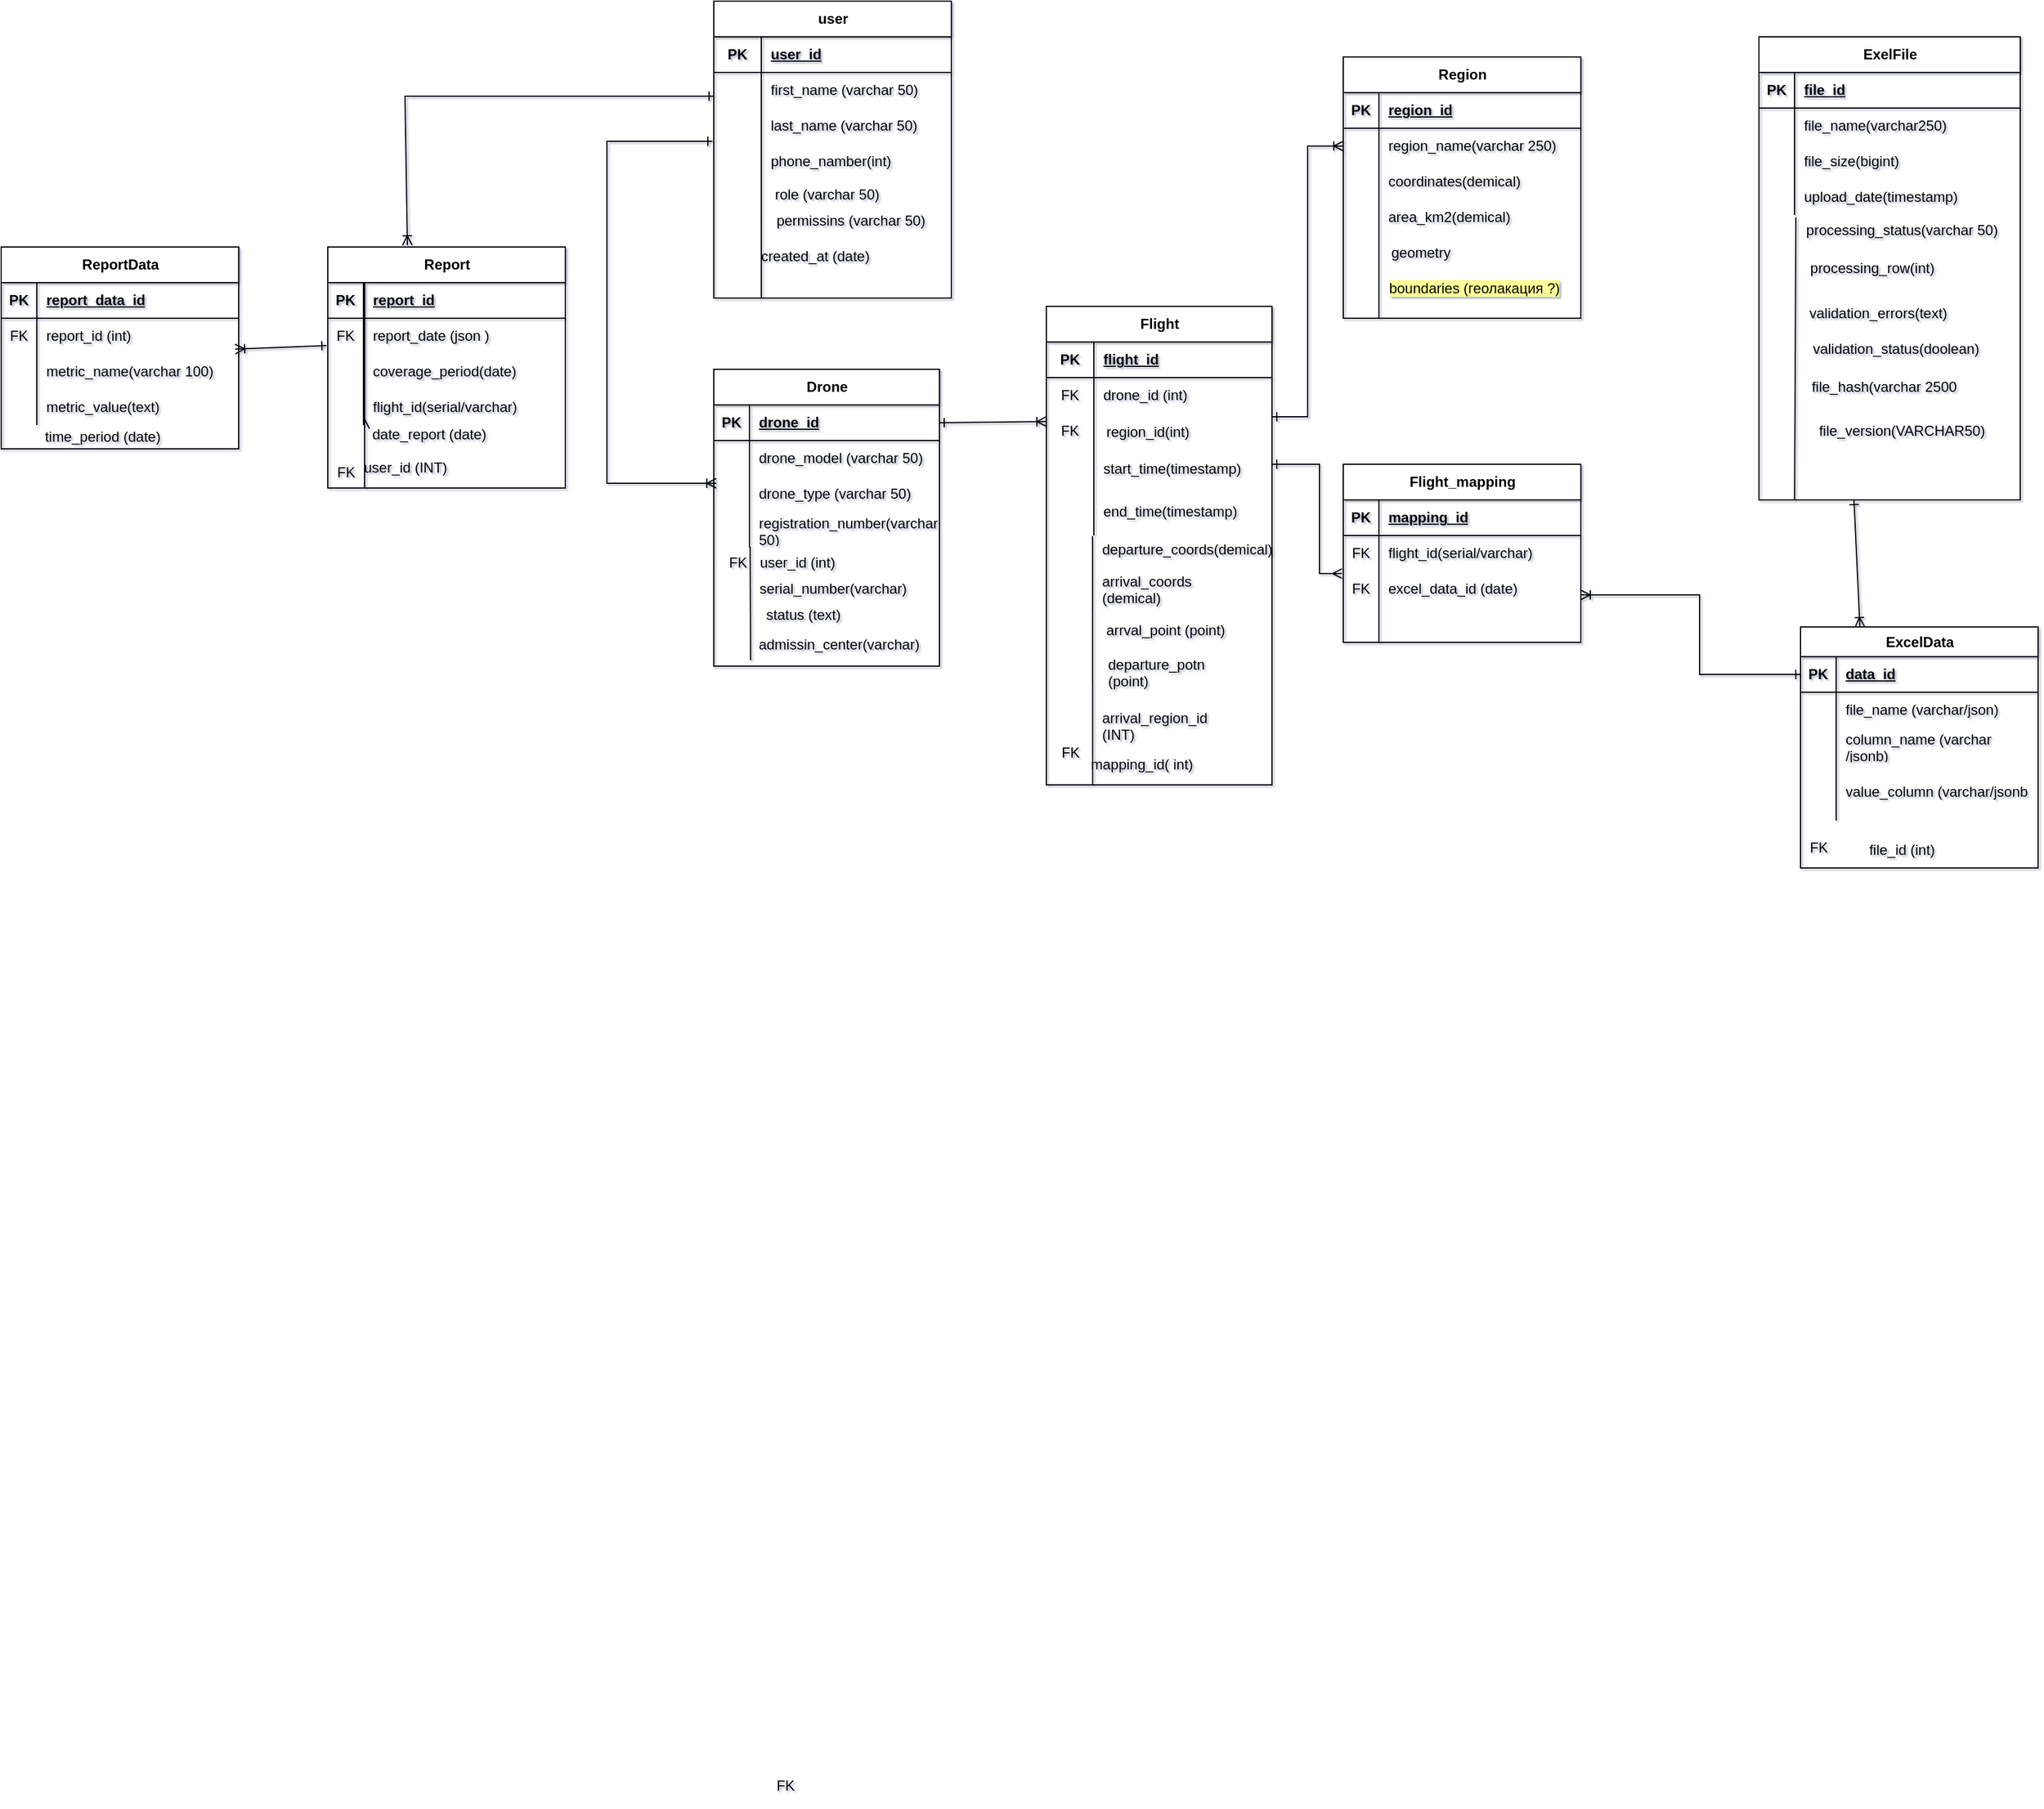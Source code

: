 <mxfile version="28.2.3">
  <diagram id="R2lEEEUBdFMjLlhIrx00" name="Page-1">
    <mxGraphModel dx="2079" dy="1784" grid="1" gridSize="10" guides="1" tooltips="1" connect="1" arrows="1" fold="1" page="1" pageScale="1" pageWidth="850" pageHeight="1100" math="0" shadow="1" extFonts="Permanent Marker^https://fonts.googleapis.com/css?family=Permanent+Marker">
      <root>
        <mxCell id="0" />
        <mxCell id="1" parent="0" />
        <mxCell id="IvLmCjMSNPzF_hTHH6rZ-9" value="user" style="shape=table;startSize=30;container=1;collapsible=1;childLayout=tableLayout;fixedRows=1;rowLines=0;fontStyle=1;align=center;resizeLast=1;html=1;" parent="1" vertex="1">
          <mxGeometry x="-100" y="-270" width="200" height="250" as="geometry" />
        </mxCell>
        <mxCell id="IvLmCjMSNPzF_hTHH6rZ-10" value="" style="shape=tableRow;horizontal=0;startSize=0;swimlaneHead=0;swimlaneBody=0;fillColor=none;collapsible=0;dropTarget=0;points=[[0,0.5],[1,0.5]];portConstraint=eastwest;top=0;left=0;right=0;bottom=1;" parent="IvLmCjMSNPzF_hTHH6rZ-9" vertex="1">
          <mxGeometry y="30" width="200" height="30" as="geometry" />
        </mxCell>
        <mxCell id="IvLmCjMSNPzF_hTHH6rZ-11" value="PK" style="shape=partialRectangle;connectable=0;fillColor=none;top=0;left=0;bottom=0;right=0;fontStyle=1;overflow=hidden;whiteSpace=wrap;html=1;" parent="IvLmCjMSNPzF_hTHH6rZ-10" vertex="1">
          <mxGeometry width="40" height="30" as="geometry">
            <mxRectangle width="40" height="30" as="alternateBounds" />
          </mxGeometry>
        </mxCell>
        <mxCell id="IvLmCjMSNPzF_hTHH6rZ-12" value="user_id" style="shape=partialRectangle;connectable=0;fillColor=none;top=0;left=0;bottom=0;right=0;align=left;spacingLeft=6;fontStyle=5;overflow=hidden;whiteSpace=wrap;html=1;" parent="IvLmCjMSNPzF_hTHH6rZ-10" vertex="1">
          <mxGeometry x="40" width="160" height="30" as="geometry">
            <mxRectangle width="160" height="30" as="alternateBounds" />
          </mxGeometry>
        </mxCell>
        <mxCell id="IvLmCjMSNPzF_hTHH6rZ-13" value="" style="shape=tableRow;horizontal=0;startSize=0;swimlaneHead=0;swimlaneBody=0;fillColor=none;collapsible=0;dropTarget=0;points=[[0,0.5],[1,0.5]];portConstraint=eastwest;top=0;left=0;right=0;bottom=0;" parent="IvLmCjMSNPzF_hTHH6rZ-9" vertex="1">
          <mxGeometry y="60" width="200" height="30" as="geometry" />
        </mxCell>
        <mxCell id="IvLmCjMSNPzF_hTHH6rZ-14" value="" style="shape=partialRectangle;connectable=0;fillColor=none;top=0;left=0;bottom=0;right=0;editable=1;overflow=hidden;whiteSpace=wrap;html=1;" parent="IvLmCjMSNPzF_hTHH6rZ-13" vertex="1">
          <mxGeometry width="40" height="30" as="geometry">
            <mxRectangle width="40" height="30" as="alternateBounds" />
          </mxGeometry>
        </mxCell>
        <mxCell id="IvLmCjMSNPzF_hTHH6rZ-15" value="first_name (varchar 50)" style="shape=partialRectangle;connectable=0;fillColor=none;top=0;left=0;bottom=0;right=0;align=left;spacingLeft=6;overflow=hidden;whiteSpace=wrap;html=1;" parent="IvLmCjMSNPzF_hTHH6rZ-13" vertex="1">
          <mxGeometry x="40" width="160" height="30" as="geometry">
            <mxRectangle width="160" height="30" as="alternateBounds" />
          </mxGeometry>
        </mxCell>
        <mxCell id="IvLmCjMSNPzF_hTHH6rZ-16" value="" style="shape=tableRow;horizontal=0;startSize=0;swimlaneHead=0;swimlaneBody=0;fillColor=none;collapsible=0;dropTarget=0;points=[[0,0.5],[1,0.5]];portConstraint=eastwest;top=0;left=0;right=0;bottom=0;" parent="IvLmCjMSNPzF_hTHH6rZ-9" vertex="1">
          <mxGeometry y="90" width="200" height="30" as="geometry" />
        </mxCell>
        <mxCell id="IvLmCjMSNPzF_hTHH6rZ-17" value="" style="shape=partialRectangle;connectable=0;fillColor=none;top=0;left=0;bottom=0;right=0;editable=1;overflow=hidden;whiteSpace=wrap;html=1;" parent="IvLmCjMSNPzF_hTHH6rZ-16" vertex="1">
          <mxGeometry width="40" height="30" as="geometry">
            <mxRectangle width="40" height="30" as="alternateBounds" />
          </mxGeometry>
        </mxCell>
        <mxCell id="IvLmCjMSNPzF_hTHH6rZ-18" value="last_name (varchar 50)" style="shape=partialRectangle;connectable=0;fillColor=none;top=0;left=0;bottom=0;right=0;align=left;spacingLeft=6;overflow=hidden;whiteSpace=wrap;html=1;" parent="IvLmCjMSNPzF_hTHH6rZ-16" vertex="1">
          <mxGeometry x="40" width="160" height="30" as="geometry">
            <mxRectangle width="160" height="30" as="alternateBounds" />
          </mxGeometry>
        </mxCell>
        <mxCell id="IvLmCjMSNPzF_hTHH6rZ-19" value="" style="shape=tableRow;horizontal=0;startSize=0;swimlaneHead=0;swimlaneBody=0;fillColor=none;collapsible=0;dropTarget=0;points=[[0,0.5],[1,0.5]];portConstraint=eastwest;top=0;left=0;right=0;bottom=0;" parent="IvLmCjMSNPzF_hTHH6rZ-9" vertex="1">
          <mxGeometry y="120" width="200" height="30" as="geometry" />
        </mxCell>
        <mxCell id="IvLmCjMSNPzF_hTHH6rZ-20" value="" style="shape=partialRectangle;connectable=0;fillColor=none;top=0;left=0;bottom=0;right=0;editable=1;overflow=hidden;whiteSpace=wrap;html=1;" parent="IvLmCjMSNPzF_hTHH6rZ-19" vertex="1">
          <mxGeometry width="40" height="30" as="geometry">
            <mxRectangle width="40" height="30" as="alternateBounds" />
          </mxGeometry>
        </mxCell>
        <mxCell id="IvLmCjMSNPzF_hTHH6rZ-21" value="phone_namber(int)" style="shape=partialRectangle;connectable=0;fillColor=none;top=0;left=0;bottom=0;right=0;align=left;spacingLeft=6;overflow=hidden;whiteSpace=wrap;html=1;" parent="IvLmCjMSNPzF_hTHH6rZ-19" vertex="1">
          <mxGeometry x="40" width="160" height="30" as="geometry">
            <mxRectangle width="160" height="30" as="alternateBounds" />
          </mxGeometry>
        </mxCell>
        <mxCell id="IvLmCjMSNPzF_hTHH6rZ-24" value="role (varchar 50)" style="text;html=1;align=center;verticalAlign=middle;resizable=0;points=[];autosize=1;strokeColor=none;fillColor=none;" parent="1" vertex="1">
          <mxGeometry x="-60" y="-122" width="110" height="30" as="geometry" />
        </mxCell>
        <mxCell id="IvLmCjMSNPzF_hTHH6rZ-32" value="permissins (varchar 50)" style="text;html=1;align=center;verticalAlign=middle;resizable=0;points=[];autosize=1;strokeColor=none;fillColor=none;" parent="1" vertex="1">
          <mxGeometry x="-60" y="-100" width="150" height="30" as="geometry" />
        </mxCell>
        <mxCell id="IvLmCjMSNPzF_hTHH6rZ-38" value="" style="endArrow=none;html=1;rounded=0;" parent="1" edge="1">
          <mxGeometry width="50" height="50" relative="1" as="geometry">
            <mxPoint x="-60" y="-122" as="sourcePoint" />
            <mxPoint x="-60" y="-122" as="targetPoint" />
            <Array as="points">
              <mxPoint x="-60" y="-20" />
            </Array>
          </mxGeometry>
        </mxCell>
        <mxCell id="IvLmCjMSNPzF_hTHH6rZ-40" value="created_at (date)" style="text;html=1;align=center;verticalAlign=middle;resizable=0;points=[];autosize=1;strokeColor=none;fillColor=none;" parent="1" vertex="1">
          <mxGeometry x="-70" y="-70" width="110" height="30" as="geometry" />
        </mxCell>
        <mxCell id="IvLmCjMSNPzF_hTHH6rZ-45" value="Drone" style="shape=table;startSize=30;container=1;collapsible=1;childLayout=tableLayout;fixedRows=1;rowLines=0;fontStyle=1;align=center;resizeLast=1;html=1;" parent="1" vertex="1">
          <mxGeometry x="-100" y="40" width="190" height="250" as="geometry" />
        </mxCell>
        <mxCell id="IvLmCjMSNPzF_hTHH6rZ-46" value="" style="shape=tableRow;horizontal=0;startSize=0;swimlaneHead=0;swimlaneBody=0;fillColor=none;collapsible=0;dropTarget=0;points=[[0,0.5],[1,0.5]];portConstraint=eastwest;top=0;left=0;right=0;bottom=1;" parent="IvLmCjMSNPzF_hTHH6rZ-45" vertex="1">
          <mxGeometry y="30" width="190" height="30" as="geometry" />
        </mxCell>
        <mxCell id="IvLmCjMSNPzF_hTHH6rZ-47" value="PK" style="shape=partialRectangle;connectable=0;fillColor=none;top=0;left=0;bottom=0;right=0;fontStyle=1;overflow=hidden;whiteSpace=wrap;html=1;" parent="IvLmCjMSNPzF_hTHH6rZ-46" vertex="1">
          <mxGeometry width="30.0" height="30" as="geometry">
            <mxRectangle width="30.0" height="30" as="alternateBounds" />
          </mxGeometry>
        </mxCell>
        <mxCell id="IvLmCjMSNPzF_hTHH6rZ-48" value="drone_id" style="shape=partialRectangle;connectable=0;fillColor=none;top=0;left=0;bottom=0;right=0;align=left;spacingLeft=6;fontStyle=5;overflow=hidden;whiteSpace=wrap;html=1;" parent="IvLmCjMSNPzF_hTHH6rZ-46" vertex="1">
          <mxGeometry x="30.0" width="160.0" height="30" as="geometry">
            <mxRectangle width="160.0" height="30" as="alternateBounds" />
          </mxGeometry>
        </mxCell>
        <mxCell id="IvLmCjMSNPzF_hTHH6rZ-49" value="" style="shape=tableRow;horizontal=0;startSize=0;swimlaneHead=0;swimlaneBody=0;fillColor=none;collapsible=0;dropTarget=0;points=[[0,0.5],[1,0.5]];portConstraint=eastwest;top=0;left=0;right=0;bottom=0;" parent="IvLmCjMSNPzF_hTHH6rZ-45" vertex="1">
          <mxGeometry y="60" width="190" height="30" as="geometry" />
        </mxCell>
        <mxCell id="IvLmCjMSNPzF_hTHH6rZ-50" value="" style="shape=partialRectangle;connectable=0;fillColor=none;top=0;left=0;bottom=0;right=0;editable=1;overflow=hidden;whiteSpace=wrap;html=1;" parent="IvLmCjMSNPzF_hTHH6rZ-49" vertex="1">
          <mxGeometry width="30.0" height="30" as="geometry">
            <mxRectangle width="30.0" height="30" as="alternateBounds" />
          </mxGeometry>
        </mxCell>
        <mxCell id="IvLmCjMSNPzF_hTHH6rZ-51" value="drone_model (varchar 50)" style="shape=partialRectangle;connectable=0;fillColor=none;top=0;left=0;bottom=0;right=0;align=left;spacingLeft=6;overflow=hidden;whiteSpace=wrap;html=1;" parent="IvLmCjMSNPzF_hTHH6rZ-49" vertex="1">
          <mxGeometry x="30.0" width="160.0" height="30" as="geometry">
            <mxRectangle width="160.0" height="30" as="alternateBounds" />
          </mxGeometry>
        </mxCell>
        <mxCell id="IvLmCjMSNPzF_hTHH6rZ-52" value="" style="shape=tableRow;horizontal=0;startSize=0;swimlaneHead=0;swimlaneBody=0;fillColor=none;collapsible=0;dropTarget=0;points=[[0,0.5],[1,0.5]];portConstraint=eastwest;top=0;left=0;right=0;bottom=0;" parent="IvLmCjMSNPzF_hTHH6rZ-45" vertex="1">
          <mxGeometry y="90" width="190" height="30" as="geometry" />
        </mxCell>
        <mxCell id="IvLmCjMSNPzF_hTHH6rZ-53" value="" style="shape=partialRectangle;connectable=0;fillColor=none;top=0;left=0;bottom=0;right=0;editable=1;overflow=hidden;whiteSpace=wrap;html=1;" parent="IvLmCjMSNPzF_hTHH6rZ-52" vertex="1">
          <mxGeometry width="30.0" height="30" as="geometry">
            <mxRectangle width="30.0" height="30" as="alternateBounds" />
          </mxGeometry>
        </mxCell>
        <mxCell id="IvLmCjMSNPzF_hTHH6rZ-54" value="drone_type (varchar 50)" style="shape=partialRectangle;connectable=0;fillColor=none;top=0;left=0;bottom=0;right=0;align=left;spacingLeft=6;overflow=hidden;whiteSpace=wrap;html=1;" parent="IvLmCjMSNPzF_hTHH6rZ-52" vertex="1">
          <mxGeometry x="30.0" width="160.0" height="30" as="geometry">
            <mxRectangle width="160.0" height="30" as="alternateBounds" />
          </mxGeometry>
        </mxCell>
        <mxCell id="IvLmCjMSNPzF_hTHH6rZ-55" value="" style="shape=tableRow;horizontal=0;startSize=0;swimlaneHead=0;swimlaneBody=0;fillColor=none;collapsible=0;dropTarget=0;points=[[0,0.5],[1,0.5]];portConstraint=eastwest;top=0;left=0;right=0;bottom=0;" parent="IvLmCjMSNPzF_hTHH6rZ-45" vertex="1">
          <mxGeometry y="120" width="190" height="30" as="geometry" />
        </mxCell>
        <mxCell id="IvLmCjMSNPzF_hTHH6rZ-56" value="" style="shape=partialRectangle;connectable=0;fillColor=none;top=0;left=0;bottom=0;right=0;editable=1;overflow=hidden;whiteSpace=wrap;html=1;" parent="IvLmCjMSNPzF_hTHH6rZ-55" vertex="1">
          <mxGeometry width="30.0" height="30" as="geometry">
            <mxRectangle width="30.0" height="30" as="alternateBounds" />
          </mxGeometry>
        </mxCell>
        <mxCell id="IvLmCjMSNPzF_hTHH6rZ-57" value="registration_number(varchar 50)" style="shape=partialRectangle;connectable=0;fillColor=none;top=0;left=0;bottom=0;right=0;align=left;spacingLeft=6;overflow=hidden;whiteSpace=wrap;html=1;" parent="IvLmCjMSNPzF_hTHH6rZ-55" vertex="1">
          <mxGeometry x="30.0" width="160.0" height="30" as="geometry">
            <mxRectangle width="160.0" height="30" as="alternateBounds" />
          </mxGeometry>
        </mxCell>
        <mxCell id="IvLmCjMSNPzF_hTHH6rZ-60" value="user_id (int)" style="text;html=1;align=center;verticalAlign=middle;resizable=0;points=[];autosize=1;strokeColor=none;fillColor=none;" parent="1" vertex="1">
          <mxGeometry x="-75" y="188" width="90" height="30" as="geometry" />
        </mxCell>
        <mxCell id="IvLmCjMSNPzF_hTHH6rZ-62" value="" style="endArrow=none;html=1;rounded=0;entryX=0.161;entryY=0.983;entryDx=0;entryDy=0;entryPerimeter=0;" parent="1" target="IvLmCjMSNPzF_hTHH6rZ-55" edge="1">
          <mxGeometry width="50" height="50" relative="1" as="geometry">
            <mxPoint x="-69" y="285" as="sourcePoint" />
            <mxPoint x="-58" y="145" as="targetPoint" />
          </mxGeometry>
        </mxCell>
        <mxCell id="IvLmCjMSNPzF_hTHH6rZ-64" value="serial_number(varchar)" style="text;html=1;align=center;verticalAlign=middle;resizable=0;points=[];autosize=1;strokeColor=none;fillColor=none;" parent="1" vertex="1">
          <mxGeometry x="-75" y="210" width="150" height="30" as="geometry" />
        </mxCell>
        <mxCell id="IvLmCjMSNPzF_hTHH6rZ-65" value="status (text)" style="text;html=1;align=center;verticalAlign=middle;resizable=0;points=[];autosize=1;strokeColor=none;fillColor=none;" parent="1" vertex="1">
          <mxGeometry x="-70" y="232" width="90" height="30" as="geometry" />
        </mxCell>
        <mxCell id="IvLmCjMSNPzF_hTHH6rZ-109" value="Flight" style="shape=table;startSize=30;container=1;collapsible=1;childLayout=tableLayout;fixedRows=1;rowLines=0;fontStyle=1;align=center;resizeLast=1;html=1;" parent="1" vertex="1">
          <mxGeometry x="180" y="-13" width="190" height="403" as="geometry" />
        </mxCell>
        <mxCell id="IvLmCjMSNPzF_hTHH6rZ-110" value="" style="shape=tableRow;horizontal=0;startSize=0;swimlaneHead=0;swimlaneBody=0;fillColor=none;collapsible=0;dropTarget=0;points=[[0,0.5],[1,0.5]];portConstraint=eastwest;top=0;left=0;right=0;bottom=1;" parent="IvLmCjMSNPzF_hTHH6rZ-109" vertex="1">
          <mxGeometry y="30" width="190" height="30" as="geometry" />
        </mxCell>
        <mxCell id="IvLmCjMSNPzF_hTHH6rZ-111" value="PK" style="shape=partialRectangle;connectable=0;fillColor=none;top=0;left=0;bottom=0;right=0;fontStyle=1;overflow=hidden;whiteSpace=wrap;html=1;" parent="IvLmCjMSNPzF_hTHH6rZ-110" vertex="1">
          <mxGeometry width="40" height="30" as="geometry">
            <mxRectangle width="40" height="30" as="alternateBounds" />
          </mxGeometry>
        </mxCell>
        <mxCell id="IvLmCjMSNPzF_hTHH6rZ-112" value="flight_id" style="shape=partialRectangle;connectable=0;fillColor=none;top=0;left=0;bottom=0;right=0;align=left;spacingLeft=6;fontStyle=5;overflow=hidden;whiteSpace=wrap;html=1;" parent="IvLmCjMSNPzF_hTHH6rZ-110" vertex="1">
          <mxGeometry x="40" width="150" height="30" as="geometry">
            <mxRectangle width="150" height="30" as="alternateBounds" />
          </mxGeometry>
        </mxCell>
        <mxCell id="IvLmCjMSNPzF_hTHH6rZ-113" value="" style="shape=tableRow;horizontal=0;startSize=0;swimlaneHead=0;swimlaneBody=0;fillColor=none;collapsible=0;dropTarget=0;points=[[0,0.5],[1,0.5]];portConstraint=eastwest;top=0;left=0;right=0;bottom=0;" parent="IvLmCjMSNPzF_hTHH6rZ-109" vertex="1">
          <mxGeometry y="60" width="190" height="30" as="geometry" />
        </mxCell>
        <mxCell id="IvLmCjMSNPzF_hTHH6rZ-114" value="FK" style="shape=partialRectangle;connectable=0;fillColor=none;top=0;left=0;bottom=0;right=0;editable=1;overflow=hidden;whiteSpace=wrap;html=1;" parent="IvLmCjMSNPzF_hTHH6rZ-113" vertex="1">
          <mxGeometry width="40" height="30" as="geometry">
            <mxRectangle width="40" height="30" as="alternateBounds" />
          </mxGeometry>
        </mxCell>
        <mxCell id="IvLmCjMSNPzF_hTHH6rZ-115" value="drone_id (int)" style="shape=partialRectangle;connectable=0;fillColor=none;top=0;left=0;bottom=0;right=0;align=left;spacingLeft=6;overflow=hidden;whiteSpace=wrap;html=1;" parent="IvLmCjMSNPzF_hTHH6rZ-113" vertex="1">
          <mxGeometry x="40" width="150" height="30" as="geometry">
            <mxRectangle width="150" height="30" as="alternateBounds" />
          </mxGeometry>
        </mxCell>
        <mxCell id="ab3vpEOWy1NpWrEdWXUi-40" value="" style="shape=tableRow;horizontal=0;startSize=0;swimlaneHead=0;swimlaneBody=0;fillColor=none;collapsible=0;dropTarget=0;points=[[0,0.5],[1,0.5]];portConstraint=eastwest;top=0;left=0;right=0;bottom=0;" vertex="1" parent="IvLmCjMSNPzF_hTHH6rZ-109">
          <mxGeometry y="90" width="190" height="30" as="geometry" />
        </mxCell>
        <mxCell id="ab3vpEOWy1NpWrEdWXUi-41" value="FK" style="shape=partialRectangle;connectable=0;fillColor=none;top=0;left=0;bottom=0;right=0;editable=1;overflow=hidden;whiteSpace=wrap;html=1;" vertex="1" parent="ab3vpEOWy1NpWrEdWXUi-40">
          <mxGeometry width="40" height="30" as="geometry">
            <mxRectangle width="40" height="30" as="alternateBounds" />
          </mxGeometry>
        </mxCell>
        <mxCell id="ab3vpEOWy1NpWrEdWXUi-42" value="" style="shape=partialRectangle;connectable=0;fillColor=none;top=0;left=0;bottom=0;right=0;align=left;spacingLeft=6;overflow=hidden;whiteSpace=wrap;html=1;" vertex="1" parent="ab3vpEOWy1NpWrEdWXUi-40">
          <mxGeometry x="40" width="150" height="30" as="geometry">
            <mxRectangle width="150" height="30" as="alternateBounds" />
          </mxGeometry>
        </mxCell>
        <mxCell id="IvLmCjMSNPzF_hTHH6rZ-116" value="" style="shape=tableRow;horizontal=0;startSize=0;swimlaneHead=0;swimlaneBody=0;fillColor=none;collapsible=0;dropTarget=0;points=[[0,0.5],[1,0.5]];portConstraint=eastwest;top=0;left=0;right=0;bottom=0;" parent="IvLmCjMSNPzF_hTHH6rZ-109" vertex="1">
          <mxGeometry y="120" width="190" height="33" as="geometry" />
        </mxCell>
        <mxCell id="IvLmCjMSNPzF_hTHH6rZ-117" value="" style="shape=partialRectangle;connectable=0;fillColor=none;top=0;left=0;bottom=0;right=0;editable=1;overflow=hidden;whiteSpace=wrap;html=1;" parent="IvLmCjMSNPzF_hTHH6rZ-116" vertex="1">
          <mxGeometry width="40" height="33" as="geometry">
            <mxRectangle width="40" height="33" as="alternateBounds" />
          </mxGeometry>
        </mxCell>
        <mxCell id="IvLmCjMSNPzF_hTHH6rZ-118" value="start_time(timestamp)" style="shape=partialRectangle;connectable=0;fillColor=none;top=0;left=0;bottom=0;right=0;align=left;spacingLeft=6;overflow=hidden;whiteSpace=wrap;html=1;" parent="IvLmCjMSNPzF_hTHH6rZ-116" vertex="1">
          <mxGeometry x="40" width="150" height="33" as="geometry">
            <mxRectangle width="150" height="33" as="alternateBounds" />
          </mxGeometry>
        </mxCell>
        <mxCell id="IvLmCjMSNPzF_hTHH6rZ-119" value="" style="shape=tableRow;horizontal=0;startSize=0;swimlaneHead=0;swimlaneBody=0;fillColor=none;collapsible=0;dropTarget=0;points=[[0,0.5],[1,0.5]];portConstraint=eastwest;top=0;left=0;right=0;bottom=0;" parent="IvLmCjMSNPzF_hTHH6rZ-109" vertex="1">
          <mxGeometry y="153" width="190" height="40" as="geometry" />
        </mxCell>
        <mxCell id="IvLmCjMSNPzF_hTHH6rZ-120" value="" style="shape=partialRectangle;connectable=0;fillColor=none;top=0;left=0;bottom=0;right=0;editable=1;overflow=hidden;whiteSpace=wrap;html=1;" parent="IvLmCjMSNPzF_hTHH6rZ-119" vertex="1">
          <mxGeometry width="40" height="40" as="geometry">
            <mxRectangle width="40" height="40" as="alternateBounds" />
          </mxGeometry>
        </mxCell>
        <mxCell id="IvLmCjMSNPzF_hTHH6rZ-121" value="end_time(timestamp)" style="shape=partialRectangle;connectable=0;fillColor=none;top=0;left=0;bottom=0;right=0;align=left;spacingLeft=6;overflow=hidden;whiteSpace=wrap;html=1;" parent="IvLmCjMSNPzF_hTHH6rZ-119" vertex="1">
          <mxGeometry x="40" width="150" height="40" as="geometry">
            <mxRectangle width="150" height="40" as="alternateBounds" />
          </mxGeometry>
        </mxCell>
        <mxCell id="IvLmCjMSNPzF_hTHH6rZ-144" value="region_id(int)" style="text;html=1;align=center;verticalAlign=middle;resizable=0;points=[];autosize=1;strokeColor=none;fillColor=none;" parent="1" vertex="1">
          <mxGeometry x="220" y="78.0" width="90" height="30" as="geometry" />
        </mxCell>
        <mxCell id="IvLmCjMSNPzF_hTHH6rZ-146" value="" style="endArrow=none;html=1;rounded=0;" parent="1" edge="1">
          <mxGeometry relative="1" as="geometry">
            <mxPoint x="218.89" y="180.5" as="sourcePoint" />
            <mxPoint x="219" y="390" as="targetPoint" />
          </mxGeometry>
        </mxCell>
        <mxCell id="IvLmCjMSNPzF_hTHH6rZ-147" value="Region" style="shape=table;startSize=30;container=1;collapsible=1;childLayout=tableLayout;fixedRows=1;rowLines=0;fontStyle=1;align=center;resizeLast=1;html=1;" parent="1" vertex="1">
          <mxGeometry x="430" y="-223" width="200" height="220" as="geometry" />
        </mxCell>
        <mxCell id="IvLmCjMSNPzF_hTHH6rZ-148" value="" style="shape=tableRow;horizontal=0;startSize=0;swimlaneHead=0;swimlaneBody=0;fillColor=none;collapsible=0;dropTarget=0;points=[[0,0.5],[1,0.5]];portConstraint=eastwest;top=0;left=0;right=0;bottom=1;" parent="IvLmCjMSNPzF_hTHH6rZ-147" vertex="1">
          <mxGeometry y="30" width="200" height="30" as="geometry" />
        </mxCell>
        <mxCell id="IvLmCjMSNPzF_hTHH6rZ-149" value="PK" style="shape=partialRectangle;connectable=0;fillColor=none;top=0;left=0;bottom=0;right=0;fontStyle=1;overflow=hidden;whiteSpace=wrap;html=1;" parent="IvLmCjMSNPzF_hTHH6rZ-148" vertex="1">
          <mxGeometry width="30" height="30" as="geometry">
            <mxRectangle width="30" height="30" as="alternateBounds" />
          </mxGeometry>
        </mxCell>
        <mxCell id="IvLmCjMSNPzF_hTHH6rZ-150" value="region_id" style="shape=partialRectangle;connectable=0;fillColor=none;top=0;left=0;bottom=0;right=0;align=left;spacingLeft=6;fontStyle=5;overflow=hidden;whiteSpace=wrap;html=1;" parent="IvLmCjMSNPzF_hTHH6rZ-148" vertex="1">
          <mxGeometry x="30" width="170" height="30" as="geometry">
            <mxRectangle width="170" height="30" as="alternateBounds" />
          </mxGeometry>
        </mxCell>
        <mxCell id="IvLmCjMSNPzF_hTHH6rZ-151" value="" style="shape=tableRow;horizontal=0;startSize=0;swimlaneHead=0;swimlaneBody=0;fillColor=none;collapsible=0;dropTarget=0;points=[[0,0.5],[1,0.5]];portConstraint=eastwest;top=0;left=0;right=0;bottom=0;" parent="IvLmCjMSNPzF_hTHH6rZ-147" vertex="1">
          <mxGeometry y="60" width="200" height="30" as="geometry" />
        </mxCell>
        <mxCell id="IvLmCjMSNPzF_hTHH6rZ-152" value="" style="shape=partialRectangle;connectable=0;fillColor=none;top=0;left=0;bottom=0;right=0;editable=1;overflow=hidden;whiteSpace=wrap;html=1;" parent="IvLmCjMSNPzF_hTHH6rZ-151" vertex="1">
          <mxGeometry width="30" height="30" as="geometry">
            <mxRectangle width="30" height="30" as="alternateBounds" />
          </mxGeometry>
        </mxCell>
        <mxCell id="IvLmCjMSNPzF_hTHH6rZ-153" value="region_name(varchar 250)" style="shape=partialRectangle;connectable=0;fillColor=none;top=0;left=0;bottom=0;right=0;align=left;spacingLeft=6;overflow=hidden;whiteSpace=wrap;html=1;" parent="IvLmCjMSNPzF_hTHH6rZ-151" vertex="1">
          <mxGeometry x="30" width="170" height="30" as="geometry">
            <mxRectangle width="170" height="30" as="alternateBounds" />
          </mxGeometry>
        </mxCell>
        <mxCell id="IvLmCjMSNPzF_hTHH6rZ-154" value="" style="shape=tableRow;horizontal=0;startSize=0;swimlaneHead=0;swimlaneBody=0;fillColor=none;collapsible=0;dropTarget=0;points=[[0,0.5],[1,0.5]];portConstraint=eastwest;top=0;left=0;right=0;bottom=0;" parent="IvLmCjMSNPzF_hTHH6rZ-147" vertex="1">
          <mxGeometry y="90" width="200" height="30" as="geometry" />
        </mxCell>
        <mxCell id="IvLmCjMSNPzF_hTHH6rZ-155" value="" style="shape=partialRectangle;connectable=0;fillColor=none;top=0;left=0;bottom=0;right=0;editable=1;overflow=hidden;whiteSpace=wrap;html=1;" parent="IvLmCjMSNPzF_hTHH6rZ-154" vertex="1">
          <mxGeometry width="30" height="30" as="geometry">
            <mxRectangle width="30" height="30" as="alternateBounds" />
          </mxGeometry>
        </mxCell>
        <mxCell id="IvLmCjMSNPzF_hTHH6rZ-156" value="coordinates(demical)" style="shape=partialRectangle;connectable=0;fillColor=none;top=0;left=0;bottom=0;right=0;align=left;spacingLeft=6;overflow=hidden;whiteSpace=wrap;html=1;" parent="IvLmCjMSNPzF_hTHH6rZ-154" vertex="1">
          <mxGeometry x="30" width="170" height="30" as="geometry">
            <mxRectangle width="170" height="30" as="alternateBounds" />
          </mxGeometry>
        </mxCell>
        <mxCell id="IvLmCjMSNPzF_hTHH6rZ-157" value="" style="shape=tableRow;horizontal=0;startSize=0;swimlaneHead=0;swimlaneBody=0;fillColor=none;collapsible=0;dropTarget=0;points=[[0,0.5],[1,0.5]];portConstraint=eastwest;top=0;left=0;right=0;bottom=0;" parent="IvLmCjMSNPzF_hTHH6rZ-147" vertex="1">
          <mxGeometry y="120" width="200" height="30" as="geometry" />
        </mxCell>
        <mxCell id="IvLmCjMSNPzF_hTHH6rZ-158" value="" style="shape=partialRectangle;connectable=0;fillColor=none;top=0;left=0;bottom=0;right=0;editable=1;overflow=hidden;whiteSpace=wrap;html=1;" parent="IvLmCjMSNPzF_hTHH6rZ-157" vertex="1">
          <mxGeometry width="30" height="30" as="geometry">
            <mxRectangle width="30" height="30" as="alternateBounds" />
          </mxGeometry>
        </mxCell>
        <mxCell id="IvLmCjMSNPzF_hTHH6rZ-159" value="area_km2(demical)" style="shape=partialRectangle;connectable=0;fillColor=none;top=0;left=0;bottom=0;right=0;align=left;spacingLeft=6;overflow=hidden;whiteSpace=wrap;html=1;" parent="IvLmCjMSNPzF_hTHH6rZ-157" vertex="1">
          <mxGeometry x="30" width="170" height="30" as="geometry">
            <mxRectangle width="170" height="30" as="alternateBounds" />
          </mxGeometry>
        </mxCell>
        <mxCell id="IvLmCjMSNPzF_hTHH6rZ-162" value="geometry" style="text;html=1;align=center;verticalAlign=middle;resizable=0;points=[];autosize=1;strokeColor=none;fillColor=none;" parent="1" vertex="1">
          <mxGeometry x="460" y="-73" width="70" height="30" as="geometry" />
        </mxCell>
        <mxCell id="IvLmCjMSNPzF_hTHH6rZ-163" value="&lt;span style=&quot;background-color: rgb(255, 255, 153);&quot;&gt;boundaries (геолакация ?)&lt;/span&gt;" style="text;html=1;align=center;verticalAlign=middle;resizable=0;points=[];autosize=1;strokeColor=none;fillColor=none;" parent="1" vertex="1">
          <mxGeometry x="455" y="-43" width="170" height="30" as="geometry" />
        </mxCell>
        <mxCell id="IvLmCjMSNPzF_hTHH6rZ-164" value="" style="endArrow=none;html=1;rounded=0;" parent="1" edge="1">
          <mxGeometry relative="1" as="geometry">
            <mxPoint x="460" y="-83" as="sourcePoint" />
            <mxPoint x="460" y="-3" as="targetPoint" />
          </mxGeometry>
        </mxCell>
        <mxCell id="IvLmCjMSNPzF_hTHH6rZ-202" value="Report" style="shape=table;startSize=30;container=1;collapsible=1;childLayout=tableLayout;fixedRows=1;rowLines=0;fontStyle=1;align=center;resizeLast=1;html=1;" parent="1" vertex="1">
          <mxGeometry x="-425" y="-63" width="200" height="203" as="geometry" />
        </mxCell>
        <mxCell id="IvLmCjMSNPzF_hTHH6rZ-203" value="" style="shape=tableRow;horizontal=0;startSize=0;swimlaneHead=0;swimlaneBody=0;fillColor=none;collapsible=0;dropTarget=0;points=[[0,0.5],[1,0.5]];portConstraint=eastwest;top=0;left=0;right=0;bottom=1;" parent="IvLmCjMSNPzF_hTHH6rZ-202" vertex="1">
          <mxGeometry y="30" width="200" height="30" as="geometry" />
        </mxCell>
        <mxCell id="IvLmCjMSNPzF_hTHH6rZ-204" value="PK" style="shape=partialRectangle;connectable=0;fillColor=none;top=0;left=0;bottom=0;right=0;fontStyle=1;overflow=hidden;whiteSpace=wrap;html=1;" parent="IvLmCjMSNPzF_hTHH6rZ-203" vertex="1">
          <mxGeometry width="30" height="30" as="geometry">
            <mxRectangle width="30" height="30" as="alternateBounds" />
          </mxGeometry>
        </mxCell>
        <mxCell id="IvLmCjMSNPzF_hTHH6rZ-205" value="report_id" style="shape=partialRectangle;connectable=0;fillColor=none;top=0;left=0;bottom=0;right=0;align=left;spacingLeft=6;fontStyle=5;overflow=hidden;whiteSpace=wrap;html=1;" parent="IvLmCjMSNPzF_hTHH6rZ-203" vertex="1">
          <mxGeometry x="30" width="170" height="30" as="geometry">
            <mxRectangle width="170" height="30" as="alternateBounds" />
          </mxGeometry>
        </mxCell>
        <mxCell id="IvLmCjMSNPzF_hTHH6rZ-206" value="" style="shape=tableRow;horizontal=0;startSize=0;swimlaneHead=0;swimlaneBody=0;fillColor=none;collapsible=0;dropTarget=0;points=[[0,0.5],[1,0.5]];portConstraint=eastwest;top=0;left=0;right=0;bottom=0;" parent="IvLmCjMSNPzF_hTHH6rZ-202" vertex="1">
          <mxGeometry y="60" width="200" height="30" as="geometry" />
        </mxCell>
        <mxCell id="IvLmCjMSNPzF_hTHH6rZ-207" value="FK" style="shape=partialRectangle;connectable=0;fillColor=none;top=0;left=0;bottom=0;right=0;editable=1;overflow=hidden;whiteSpace=wrap;html=1;" parent="IvLmCjMSNPzF_hTHH6rZ-206" vertex="1">
          <mxGeometry width="30" height="30" as="geometry">
            <mxRectangle width="30" height="30" as="alternateBounds" />
          </mxGeometry>
        </mxCell>
        <mxCell id="IvLmCjMSNPzF_hTHH6rZ-208" value="report_date (json )" style="shape=partialRectangle;connectable=0;fillColor=none;top=0;left=0;bottom=0;right=0;align=left;spacingLeft=6;overflow=hidden;whiteSpace=wrap;html=1;" parent="IvLmCjMSNPzF_hTHH6rZ-206" vertex="1">
          <mxGeometry x="30" width="170" height="30" as="geometry">
            <mxRectangle width="170" height="30" as="alternateBounds" />
          </mxGeometry>
        </mxCell>
        <mxCell id="IvLmCjMSNPzF_hTHH6rZ-209" value="" style="shape=tableRow;horizontal=0;startSize=0;swimlaneHead=0;swimlaneBody=0;fillColor=none;collapsible=0;dropTarget=0;points=[[0,0.5],[1,0.5]];portConstraint=eastwest;top=0;left=0;right=0;bottom=0;" parent="IvLmCjMSNPzF_hTHH6rZ-202" vertex="1">
          <mxGeometry y="90" width="200" height="30" as="geometry" />
        </mxCell>
        <mxCell id="IvLmCjMSNPzF_hTHH6rZ-210" value="" style="shape=partialRectangle;connectable=0;fillColor=none;top=0;left=0;bottom=0;right=0;editable=1;overflow=hidden;whiteSpace=wrap;html=1;" parent="IvLmCjMSNPzF_hTHH6rZ-209" vertex="1">
          <mxGeometry width="30" height="30" as="geometry">
            <mxRectangle width="30" height="30" as="alternateBounds" />
          </mxGeometry>
        </mxCell>
        <mxCell id="IvLmCjMSNPzF_hTHH6rZ-211" value="coverage_period(date)" style="shape=partialRectangle;connectable=0;fillColor=none;top=0;left=0;bottom=0;right=0;align=left;spacingLeft=6;overflow=hidden;whiteSpace=wrap;html=1;" parent="IvLmCjMSNPzF_hTHH6rZ-209" vertex="1">
          <mxGeometry x="30" width="170" height="30" as="geometry">
            <mxRectangle width="170" height="30" as="alternateBounds" />
          </mxGeometry>
        </mxCell>
        <mxCell id="IvLmCjMSNPzF_hTHH6rZ-212" value="" style="shape=tableRow;horizontal=0;startSize=0;swimlaneHead=0;swimlaneBody=0;fillColor=none;collapsible=0;dropTarget=0;points=[[0,0.5],[1,0.5]];portConstraint=eastwest;top=0;left=0;right=0;bottom=0;" parent="IvLmCjMSNPzF_hTHH6rZ-202" vertex="1">
          <mxGeometry y="120" width="200" height="30" as="geometry" />
        </mxCell>
        <mxCell id="IvLmCjMSNPzF_hTHH6rZ-213" value="" style="shape=partialRectangle;connectable=0;fillColor=none;top=0;left=0;bottom=0;right=0;editable=1;overflow=hidden;whiteSpace=wrap;html=1;" parent="IvLmCjMSNPzF_hTHH6rZ-212" vertex="1">
          <mxGeometry width="30" height="30" as="geometry">
            <mxRectangle width="30" height="30" as="alternateBounds" />
          </mxGeometry>
        </mxCell>
        <mxCell id="IvLmCjMSNPzF_hTHH6rZ-214" value="flight_id(serial/varchar)" style="shape=partialRectangle;connectable=0;fillColor=none;top=0;left=0;bottom=0;right=0;align=left;spacingLeft=6;overflow=hidden;whiteSpace=wrap;html=1;" parent="IvLmCjMSNPzF_hTHH6rZ-212" vertex="1">
          <mxGeometry x="30" width="170" height="30" as="geometry">
            <mxRectangle width="170" height="30" as="alternateBounds" />
          </mxGeometry>
        </mxCell>
        <mxCell id="IvLmCjMSNPzF_hTHH6rZ-220" value="admissin_center(varchar)" style="text;html=1;align=center;verticalAlign=middle;resizable=0;points=[];autosize=1;strokeColor=none;fillColor=none;" parent="1" vertex="1">
          <mxGeometry x="-75" y="257" width="160" height="30" as="geometry" />
        </mxCell>
        <mxCell id="IvLmCjMSNPzF_hTHH6rZ-225" value="" style="endArrow=none;html=1;rounded=0;" parent="1" edge="1">
          <mxGeometry relative="1" as="geometry">
            <mxPoint x="-395" y="80" as="sourcePoint" />
            <mxPoint x="-390" y="90" as="targetPoint" />
          </mxGeometry>
        </mxCell>
        <mxCell id="IvLmCjMSNPzF_hTHH6rZ-230" value="FK" style="text;html=1;align=center;verticalAlign=middle;resizable=0;points=[];autosize=1;strokeColor=none;fillColor=none;" parent="1" vertex="1">
          <mxGeometry x="-60" y="1218" width="40" height="30" as="geometry" />
        </mxCell>
        <mxCell id="IvLmCjMSNPzF_hTHH6rZ-251" value="" style="endArrow=none;html=1;rounded=0;" parent="1" edge="1">
          <mxGeometry relative="1" as="geometry">
            <mxPoint x="715" y="379.37" as="sourcePoint" />
            <mxPoint x="715" y="379.37" as="targetPoint" />
          </mxGeometry>
        </mxCell>
        <mxCell id="IvLmCjMSNPzF_hTHH6rZ-252" value="ExelFile" style="shape=table;startSize=30;container=1;collapsible=1;childLayout=tableLayout;fixedRows=1;rowLines=0;fontStyle=1;align=center;resizeLast=1;html=1;" parent="1" vertex="1">
          <mxGeometry x="780" y="-240" width="220" height="390" as="geometry" />
        </mxCell>
        <mxCell id="IvLmCjMSNPzF_hTHH6rZ-253" value="" style="shape=tableRow;horizontal=0;startSize=0;swimlaneHead=0;swimlaneBody=0;fillColor=none;collapsible=0;dropTarget=0;points=[[0,0.5],[1,0.5]];portConstraint=eastwest;top=0;left=0;right=0;bottom=1;" parent="IvLmCjMSNPzF_hTHH6rZ-252" vertex="1">
          <mxGeometry y="30" width="220" height="30" as="geometry" />
        </mxCell>
        <mxCell id="IvLmCjMSNPzF_hTHH6rZ-254" value="PK" style="shape=partialRectangle;connectable=0;fillColor=none;top=0;left=0;bottom=0;right=0;fontStyle=1;overflow=hidden;whiteSpace=wrap;html=1;" parent="IvLmCjMSNPzF_hTHH6rZ-253" vertex="1">
          <mxGeometry width="30" height="30" as="geometry">
            <mxRectangle width="30" height="30" as="alternateBounds" />
          </mxGeometry>
        </mxCell>
        <mxCell id="IvLmCjMSNPzF_hTHH6rZ-255" value="file_id" style="shape=partialRectangle;connectable=0;fillColor=none;top=0;left=0;bottom=0;right=0;align=left;spacingLeft=6;fontStyle=5;overflow=hidden;whiteSpace=wrap;html=1;" parent="IvLmCjMSNPzF_hTHH6rZ-253" vertex="1">
          <mxGeometry x="30" width="190" height="30" as="geometry">
            <mxRectangle width="190" height="30" as="alternateBounds" />
          </mxGeometry>
        </mxCell>
        <mxCell id="IvLmCjMSNPzF_hTHH6rZ-256" value="" style="shape=tableRow;horizontal=0;startSize=0;swimlaneHead=0;swimlaneBody=0;fillColor=none;collapsible=0;dropTarget=0;points=[[0,0.5],[1,0.5]];portConstraint=eastwest;top=0;left=0;right=0;bottom=0;" parent="IvLmCjMSNPzF_hTHH6rZ-252" vertex="1">
          <mxGeometry y="60" width="220" height="30" as="geometry" />
        </mxCell>
        <mxCell id="IvLmCjMSNPzF_hTHH6rZ-257" value="" style="shape=partialRectangle;connectable=0;fillColor=none;top=0;left=0;bottom=0;right=0;editable=1;overflow=hidden;whiteSpace=wrap;html=1;" parent="IvLmCjMSNPzF_hTHH6rZ-256" vertex="1">
          <mxGeometry width="30" height="30" as="geometry">
            <mxRectangle width="30" height="30" as="alternateBounds" />
          </mxGeometry>
        </mxCell>
        <mxCell id="IvLmCjMSNPzF_hTHH6rZ-258" value="file_name(varchar250)" style="shape=partialRectangle;connectable=0;fillColor=none;top=0;left=0;bottom=0;right=0;align=left;spacingLeft=6;overflow=hidden;whiteSpace=wrap;html=1;" parent="IvLmCjMSNPzF_hTHH6rZ-256" vertex="1">
          <mxGeometry x="30" width="190" height="30" as="geometry">
            <mxRectangle width="190" height="30" as="alternateBounds" />
          </mxGeometry>
        </mxCell>
        <mxCell id="IvLmCjMSNPzF_hTHH6rZ-259" value="" style="shape=tableRow;horizontal=0;startSize=0;swimlaneHead=0;swimlaneBody=0;fillColor=none;collapsible=0;dropTarget=0;points=[[0,0.5],[1,0.5]];portConstraint=eastwest;top=0;left=0;right=0;bottom=0;" parent="IvLmCjMSNPzF_hTHH6rZ-252" vertex="1">
          <mxGeometry y="90" width="220" height="30" as="geometry" />
        </mxCell>
        <mxCell id="IvLmCjMSNPzF_hTHH6rZ-260" value="" style="shape=partialRectangle;connectable=0;fillColor=none;top=0;left=0;bottom=0;right=0;editable=1;overflow=hidden;whiteSpace=wrap;html=1;" parent="IvLmCjMSNPzF_hTHH6rZ-259" vertex="1">
          <mxGeometry width="30" height="30" as="geometry">
            <mxRectangle width="30" height="30" as="alternateBounds" />
          </mxGeometry>
        </mxCell>
        <mxCell id="IvLmCjMSNPzF_hTHH6rZ-261" value="file_size(bigint)" style="shape=partialRectangle;connectable=0;fillColor=none;top=0;left=0;bottom=0;right=0;align=left;spacingLeft=6;overflow=hidden;whiteSpace=wrap;html=1;" parent="IvLmCjMSNPzF_hTHH6rZ-259" vertex="1">
          <mxGeometry x="30" width="190" height="30" as="geometry">
            <mxRectangle width="190" height="30" as="alternateBounds" />
          </mxGeometry>
        </mxCell>
        <mxCell id="IvLmCjMSNPzF_hTHH6rZ-262" value="" style="shape=tableRow;horizontal=0;startSize=0;swimlaneHead=0;swimlaneBody=0;fillColor=none;collapsible=0;dropTarget=0;points=[[0,0.5],[1,0.5]];portConstraint=eastwest;top=0;left=0;right=0;bottom=0;" parent="IvLmCjMSNPzF_hTHH6rZ-252" vertex="1">
          <mxGeometry y="120" width="220" height="30" as="geometry" />
        </mxCell>
        <mxCell id="IvLmCjMSNPzF_hTHH6rZ-263" value="" style="shape=partialRectangle;connectable=0;fillColor=none;top=0;left=0;bottom=0;right=0;editable=1;overflow=hidden;whiteSpace=wrap;html=1;" parent="IvLmCjMSNPzF_hTHH6rZ-262" vertex="1">
          <mxGeometry width="30" height="30" as="geometry">
            <mxRectangle width="30" height="30" as="alternateBounds" />
          </mxGeometry>
        </mxCell>
        <mxCell id="IvLmCjMSNPzF_hTHH6rZ-264" value="upload_date(timestamp)" style="shape=partialRectangle;connectable=0;fillColor=none;top=0;left=0;bottom=0;right=0;align=left;spacingLeft=6;overflow=hidden;whiteSpace=wrap;html=1;" parent="IvLmCjMSNPzF_hTHH6rZ-262" vertex="1">
          <mxGeometry x="30" width="190" height="30" as="geometry">
            <mxRectangle width="190" height="30" as="alternateBounds" />
          </mxGeometry>
        </mxCell>
        <mxCell id="IvLmCjMSNPzF_hTHH6rZ-166" value="ExcelData" style="shape=table;startSize=25;container=1;collapsible=1;childLayout=tableLayout;fixedRows=1;rowLines=0;fontStyle=1;align=center;resizeLast=1;html=1;" parent="1" vertex="1">
          <mxGeometry x="815" y="257" width="200" height="203" as="geometry" />
        </mxCell>
        <mxCell id="IvLmCjMSNPzF_hTHH6rZ-167" value="" style="shape=tableRow;horizontal=0;startSize=0;swimlaneHead=0;swimlaneBody=0;fillColor=none;collapsible=0;dropTarget=0;points=[[0,0.5],[1,0.5]];portConstraint=eastwest;top=0;left=0;right=0;bottom=1;" parent="IvLmCjMSNPzF_hTHH6rZ-166" vertex="1">
          <mxGeometry y="25" width="200" height="30" as="geometry" />
        </mxCell>
        <mxCell id="IvLmCjMSNPzF_hTHH6rZ-168" value="PK" style="shape=partialRectangle;connectable=0;fillColor=none;top=0;left=0;bottom=0;right=0;fontStyle=1;overflow=hidden;whiteSpace=wrap;html=1;" parent="IvLmCjMSNPzF_hTHH6rZ-167" vertex="1">
          <mxGeometry width="30" height="30" as="geometry">
            <mxRectangle width="30" height="30" as="alternateBounds" />
          </mxGeometry>
        </mxCell>
        <mxCell id="IvLmCjMSNPzF_hTHH6rZ-169" value="data_id" style="shape=partialRectangle;connectable=0;fillColor=none;top=0;left=0;bottom=0;right=0;align=left;spacingLeft=6;fontStyle=5;overflow=hidden;whiteSpace=wrap;html=1;" parent="IvLmCjMSNPzF_hTHH6rZ-167" vertex="1">
          <mxGeometry x="30" width="170" height="30" as="geometry">
            <mxRectangle width="170" height="30" as="alternateBounds" />
          </mxGeometry>
        </mxCell>
        <mxCell id="IvLmCjMSNPzF_hTHH6rZ-170" value="" style="shape=tableRow;horizontal=0;startSize=0;swimlaneHead=0;swimlaneBody=0;fillColor=none;collapsible=0;dropTarget=0;points=[[0,0.5],[1,0.5]];portConstraint=eastwest;top=0;left=0;right=0;bottom=0;" parent="IvLmCjMSNPzF_hTHH6rZ-166" vertex="1">
          <mxGeometry y="55" width="200" height="30" as="geometry" />
        </mxCell>
        <mxCell id="IvLmCjMSNPzF_hTHH6rZ-171" value="" style="shape=partialRectangle;connectable=0;fillColor=none;top=0;left=0;bottom=0;right=0;editable=1;overflow=hidden;whiteSpace=wrap;html=1;" parent="IvLmCjMSNPzF_hTHH6rZ-170" vertex="1">
          <mxGeometry width="30" height="30" as="geometry">
            <mxRectangle width="30" height="30" as="alternateBounds" />
          </mxGeometry>
        </mxCell>
        <mxCell id="IvLmCjMSNPzF_hTHH6rZ-172" value="file_name (varchar/json)" style="shape=partialRectangle;connectable=0;fillColor=none;top=0;left=0;bottom=0;right=0;align=left;spacingLeft=6;overflow=hidden;whiteSpace=wrap;html=1;" parent="IvLmCjMSNPzF_hTHH6rZ-170" vertex="1">
          <mxGeometry x="30" width="170" height="30" as="geometry">
            <mxRectangle width="170" height="30" as="alternateBounds" />
          </mxGeometry>
        </mxCell>
        <mxCell id="IvLmCjMSNPzF_hTHH6rZ-173" value="" style="shape=tableRow;horizontal=0;startSize=0;swimlaneHead=0;swimlaneBody=0;fillColor=none;collapsible=0;dropTarget=0;points=[[0,0.5],[1,0.5]];portConstraint=eastwest;top=0;left=0;right=0;bottom=0;" parent="IvLmCjMSNPzF_hTHH6rZ-166" vertex="1">
          <mxGeometry y="85" width="200" height="30" as="geometry" />
        </mxCell>
        <mxCell id="IvLmCjMSNPzF_hTHH6rZ-174" value="" style="shape=partialRectangle;connectable=0;fillColor=none;top=0;left=0;bottom=0;right=0;editable=1;overflow=hidden;whiteSpace=wrap;html=1;" parent="IvLmCjMSNPzF_hTHH6rZ-173" vertex="1">
          <mxGeometry width="30" height="30" as="geometry">
            <mxRectangle width="30" height="30" as="alternateBounds" />
          </mxGeometry>
        </mxCell>
        <mxCell id="IvLmCjMSNPzF_hTHH6rZ-175" value="column_name (varchar /jsonb)" style="shape=partialRectangle;connectable=0;fillColor=none;top=0;left=0;bottom=0;right=0;align=left;spacingLeft=6;overflow=hidden;whiteSpace=wrap;html=1;" parent="IvLmCjMSNPzF_hTHH6rZ-173" vertex="1">
          <mxGeometry x="30" width="170" height="30" as="geometry">
            <mxRectangle width="170" height="30" as="alternateBounds" />
          </mxGeometry>
        </mxCell>
        <mxCell id="IvLmCjMSNPzF_hTHH6rZ-176" value="" style="shape=tableRow;horizontal=0;startSize=0;swimlaneHead=0;swimlaneBody=0;fillColor=none;collapsible=0;dropTarget=0;points=[[0,0.5],[1,0.5]];portConstraint=eastwest;top=0;left=0;right=0;bottom=0;" parent="IvLmCjMSNPzF_hTHH6rZ-166" vertex="1">
          <mxGeometry y="115" width="200" height="48" as="geometry" />
        </mxCell>
        <mxCell id="IvLmCjMSNPzF_hTHH6rZ-177" value="" style="shape=partialRectangle;connectable=0;fillColor=none;top=0;left=0;bottom=0;right=0;editable=1;overflow=hidden;whiteSpace=wrap;html=1;" parent="IvLmCjMSNPzF_hTHH6rZ-176" vertex="1">
          <mxGeometry width="30" height="48" as="geometry">
            <mxRectangle width="30" height="48" as="alternateBounds" />
          </mxGeometry>
        </mxCell>
        <mxCell id="IvLmCjMSNPzF_hTHH6rZ-178" value="value_column (varchar/jsonb" style="shape=partialRectangle;connectable=0;fillColor=none;top=0;left=0;bottom=0;right=0;align=left;spacingLeft=6;overflow=hidden;whiteSpace=wrap;html=1;" parent="IvLmCjMSNPzF_hTHH6rZ-176" vertex="1">
          <mxGeometry x="30" width="170" height="48" as="geometry">
            <mxRectangle width="170" height="48" as="alternateBounds" />
          </mxGeometry>
        </mxCell>
        <mxCell id="ab3vpEOWy1NpWrEdWXUi-2" value="ReportData" style="shape=table;startSize=30;container=1;collapsible=1;childLayout=tableLayout;fixedRows=1;rowLines=0;fontStyle=1;align=center;resizeLast=1;html=1;" vertex="1" parent="1">
          <mxGeometry x="-700" y="-63" width="200" height="170" as="geometry" />
        </mxCell>
        <mxCell id="ab3vpEOWy1NpWrEdWXUi-3" value="" style="shape=tableRow;horizontal=0;startSize=0;swimlaneHead=0;swimlaneBody=0;fillColor=none;collapsible=0;dropTarget=0;points=[[0,0.5],[1,0.5]];portConstraint=eastwest;top=0;left=0;right=0;bottom=1;" vertex="1" parent="ab3vpEOWy1NpWrEdWXUi-2">
          <mxGeometry y="30" width="200" height="30" as="geometry" />
        </mxCell>
        <mxCell id="ab3vpEOWy1NpWrEdWXUi-4" value="PK" style="shape=partialRectangle;connectable=0;fillColor=none;top=0;left=0;bottom=0;right=0;fontStyle=1;overflow=hidden;whiteSpace=wrap;html=1;" vertex="1" parent="ab3vpEOWy1NpWrEdWXUi-3">
          <mxGeometry width="30" height="30" as="geometry">
            <mxRectangle width="30" height="30" as="alternateBounds" />
          </mxGeometry>
        </mxCell>
        <mxCell id="ab3vpEOWy1NpWrEdWXUi-5" value="report_data_id" style="shape=partialRectangle;connectable=0;fillColor=none;top=0;left=0;bottom=0;right=0;align=left;spacingLeft=6;fontStyle=5;overflow=hidden;whiteSpace=wrap;html=1;" vertex="1" parent="ab3vpEOWy1NpWrEdWXUi-3">
          <mxGeometry x="30" width="170" height="30" as="geometry">
            <mxRectangle width="170" height="30" as="alternateBounds" />
          </mxGeometry>
        </mxCell>
        <mxCell id="ab3vpEOWy1NpWrEdWXUi-6" value="" style="shape=tableRow;horizontal=0;startSize=0;swimlaneHead=0;swimlaneBody=0;fillColor=none;collapsible=0;dropTarget=0;points=[[0,0.5],[1,0.5]];portConstraint=eastwest;top=0;left=0;right=0;bottom=0;" vertex="1" parent="ab3vpEOWy1NpWrEdWXUi-2">
          <mxGeometry y="60" width="200" height="30" as="geometry" />
        </mxCell>
        <mxCell id="ab3vpEOWy1NpWrEdWXUi-7" value="FK" style="shape=partialRectangle;connectable=0;fillColor=none;top=0;left=0;bottom=0;right=0;editable=1;overflow=hidden;whiteSpace=wrap;html=1;" vertex="1" parent="ab3vpEOWy1NpWrEdWXUi-6">
          <mxGeometry width="30" height="30" as="geometry">
            <mxRectangle width="30" height="30" as="alternateBounds" />
          </mxGeometry>
        </mxCell>
        <mxCell id="ab3vpEOWy1NpWrEdWXUi-8" value="report_id (int)" style="shape=partialRectangle;connectable=0;fillColor=none;top=0;left=0;bottom=0;right=0;align=left;spacingLeft=6;overflow=hidden;whiteSpace=wrap;html=1;" vertex="1" parent="ab3vpEOWy1NpWrEdWXUi-6">
          <mxGeometry x="30" width="170" height="30" as="geometry">
            <mxRectangle width="170" height="30" as="alternateBounds" />
          </mxGeometry>
        </mxCell>
        <mxCell id="ab3vpEOWy1NpWrEdWXUi-9" value="" style="shape=tableRow;horizontal=0;startSize=0;swimlaneHead=0;swimlaneBody=0;fillColor=none;collapsible=0;dropTarget=0;points=[[0,0.5],[1,0.5]];portConstraint=eastwest;top=0;left=0;right=0;bottom=0;" vertex="1" parent="ab3vpEOWy1NpWrEdWXUi-2">
          <mxGeometry y="90" width="200" height="30" as="geometry" />
        </mxCell>
        <mxCell id="ab3vpEOWy1NpWrEdWXUi-10" value="" style="shape=partialRectangle;connectable=0;fillColor=none;top=0;left=0;bottom=0;right=0;editable=1;overflow=hidden;whiteSpace=wrap;html=1;" vertex="1" parent="ab3vpEOWy1NpWrEdWXUi-9">
          <mxGeometry width="30" height="30" as="geometry">
            <mxRectangle width="30" height="30" as="alternateBounds" />
          </mxGeometry>
        </mxCell>
        <mxCell id="ab3vpEOWy1NpWrEdWXUi-11" value="metric_name(varchar 100)" style="shape=partialRectangle;connectable=0;fillColor=none;top=0;left=0;bottom=0;right=0;align=left;spacingLeft=6;overflow=hidden;whiteSpace=wrap;html=1;" vertex="1" parent="ab3vpEOWy1NpWrEdWXUi-9">
          <mxGeometry x="30" width="170" height="30" as="geometry">
            <mxRectangle width="170" height="30" as="alternateBounds" />
          </mxGeometry>
        </mxCell>
        <mxCell id="ab3vpEOWy1NpWrEdWXUi-12" value="" style="shape=tableRow;horizontal=0;startSize=0;swimlaneHead=0;swimlaneBody=0;fillColor=none;collapsible=0;dropTarget=0;points=[[0,0.5],[1,0.5]];portConstraint=eastwest;top=0;left=0;right=0;bottom=0;" vertex="1" parent="ab3vpEOWy1NpWrEdWXUi-2">
          <mxGeometry y="120" width="200" height="30" as="geometry" />
        </mxCell>
        <mxCell id="ab3vpEOWy1NpWrEdWXUi-13" value="" style="shape=partialRectangle;connectable=0;fillColor=none;top=0;left=0;bottom=0;right=0;editable=1;overflow=hidden;whiteSpace=wrap;html=1;" vertex="1" parent="ab3vpEOWy1NpWrEdWXUi-12">
          <mxGeometry width="30" height="30" as="geometry">
            <mxRectangle width="30" height="30" as="alternateBounds" />
          </mxGeometry>
        </mxCell>
        <mxCell id="ab3vpEOWy1NpWrEdWXUi-14" value="metric_value(text)" style="shape=partialRectangle;connectable=0;fillColor=none;top=0;left=0;bottom=0;right=0;align=left;spacingLeft=6;overflow=hidden;whiteSpace=wrap;html=1;" vertex="1" parent="ab3vpEOWy1NpWrEdWXUi-12">
          <mxGeometry x="30" width="170" height="30" as="geometry">
            <mxRectangle width="170" height="30" as="alternateBounds" />
          </mxGeometry>
        </mxCell>
        <mxCell id="ab3vpEOWy1NpWrEdWXUi-17" value="time_period (date)" style="text;html=1;align=center;verticalAlign=middle;resizable=0;points=[];autosize=1;strokeColor=none;fillColor=none;" vertex="1" parent="1">
          <mxGeometry x="-675" y="82" width="120" height="30" as="geometry" />
        </mxCell>
        <mxCell id="ab3vpEOWy1NpWrEdWXUi-20" value="" style="endArrow=ERone;html=1;rounded=0;exitX=0.335;exitY=-0.007;exitDx=0;exitDy=0;exitPerimeter=0;startArrow=ERoneToMany;startFill=0;endFill=0;" edge="1" parent="1" source="IvLmCjMSNPzF_hTHH6rZ-202">
          <mxGeometry width="50" height="50" relative="1" as="geometry">
            <mxPoint x="-370" y="-190" as="sourcePoint" />
            <mxPoint x="-100" y="-190" as="targetPoint" />
            <Array as="points">
              <mxPoint x="-360" y="-190" />
            </Array>
          </mxGeometry>
        </mxCell>
        <mxCell id="ab3vpEOWy1NpWrEdWXUi-21" value="" style="endArrow=ERone;html=1;rounded=0;entryX=-0.005;entryY=0.933;entryDx=0;entryDy=0;entryPerimeter=0;exitX=0.011;exitY=0.2;exitDx=0;exitDy=0;exitPerimeter=0;endFill=0;startArrow=ERoneToMany;startFill=0;" edge="1" parent="1" source="IvLmCjMSNPzF_hTHH6rZ-52" target="IvLmCjMSNPzF_hTHH6rZ-16">
          <mxGeometry width="50" height="50" relative="1" as="geometry">
            <mxPoint x="-190" y="10" as="sourcePoint" />
            <mxPoint x="-140" y="-40" as="targetPoint" />
            <Array as="points">
              <mxPoint x="-190" y="136" />
              <mxPoint x="-190" y="-152" />
            </Array>
          </mxGeometry>
        </mxCell>
        <mxCell id="ab3vpEOWy1NpWrEdWXUi-23" value="" style="endArrow=ERone;html=1;rounded=0;exitX=0.985;exitY=0.867;exitDx=0;exitDy=0;exitPerimeter=0;entryX=-0.005;entryY=0.767;entryDx=0;entryDy=0;entryPerimeter=0;startArrow=ERoneToMany;startFill=0;endFill=0;" edge="1" parent="1" source="ab3vpEOWy1NpWrEdWXUi-6" target="IvLmCjMSNPzF_hTHH6rZ-206">
          <mxGeometry width="50" height="50" relative="1" as="geometry">
            <mxPoint x="-490" y="70" as="sourcePoint" />
            <mxPoint x="-440" y="20" as="targetPoint" />
          </mxGeometry>
        </mxCell>
        <mxCell id="ab3vpEOWy1NpWrEdWXUi-24" value="Flight_mapping" style="shape=table;startSize=30;container=1;collapsible=1;childLayout=tableLayout;fixedRows=1;rowLines=0;fontStyle=1;align=center;resizeLast=1;html=1;" vertex="1" parent="1">
          <mxGeometry x="430" y="120" width="200" height="150" as="geometry" />
        </mxCell>
        <mxCell id="ab3vpEOWy1NpWrEdWXUi-25" value="" style="shape=tableRow;horizontal=0;startSize=0;swimlaneHead=0;swimlaneBody=0;fillColor=none;collapsible=0;dropTarget=0;points=[[0,0.5],[1,0.5]];portConstraint=eastwest;top=0;left=0;right=0;bottom=1;" vertex="1" parent="ab3vpEOWy1NpWrEdWXUi-24">
          <mxGeometry y="30" width="200" height="30" as="geometry" />
        </mxCell>
        <mxCell id="ab3vpEOWy1NpWrEdWXUi-26" value="PK" style="shape=partialRectangle;connectable=0;fillColor=none;top=0;left=0;bottom=0;right=0;fontStyle=1;overflow=hidden;whiteSpace=wrap;html=1;" vertex="1" parent="ab3vpEOWy1NpWrEdWXUi-25">
          <mxGeometry width="30" height="30" as="geometry">
            <mxRectangle width="30" height="30" as="alternateBounds" />
          </mxGeometry>
        </mxCell>
        <mxCell id="ab3vpEOWy1NpWrEdWXUi-27" value="mapping_id" style="shape=partialRectangle;connectable=0;fillColor=none;top=0;left=0;bottom=0;right=0;align=left;spacingLeft=6;fontStyle=5;overflow=hidden;whiteSpace=wrap;html=1;" vertex="1" parent="ab3vpEOWy1NpWrEdWXUi-25">
          <mxGeometry x="30" width="170" height="30" as="geometry">
            <mxRectangle width="170" height="30" as="alternateBounds" />
          </mxGeometry>
        </mxCell>
        <mxCell id="ab3vpEOWy1NpWrEdWXUi-28" value="" style="shape=tableRow;horizontal=0;startSize=0;swimlaneHead=0;swimlaneBody=0;fillColor=none;collapsible=0;dropTarget=0;points=[[0,0.5],[1,0.5]];portConstraint=eastwest;top=0;left=0;right=0;bottom=0;" vertex="1" parent="ab3vpEOWy1NpWrEdWXUi-24">
          <mxGeometry y="60" width="200" height="30" as="geometry" />
        </mxCell>
        <mxCell id="ab3vpEOWy1NpWrEdWXUi-29" value="FK" style="shape=partialRectangle;connectable=0;fillColor=none;top=0;left=0;bottom=0;right=0;editable=1;overflow=hidden;whiteSpace=wrap;html=1;" vertex="1" parent="ab3vpEOWy1NpWrEdWXUi-28">
          <mxGeometry width="30" height="30" as="geometry">
            <mxRectangle width="30" height="30" as="alternateBounds" />
          </mxGeometry>
        </mxCell>
        <mxCell id="ab3vpEOWy1NpWrEdWXUi-30" value="flight_id(serial/varchar)" style="shape=partialRectangle;connectable=0;fillColor=none;top=0;left=0;bottom=0;right=0;align=left;spacingLeft=6;overflow=hidden;whiteSpace=wrap;html=1;" vertex="1" parent="ab3vpEOWy1NpWrEdWXUi-28">
          <mxGeometry x="30" width="170" height="30" as="geometry">
            <mxRectangle width="170" height="30" as="alternateBounds" />
          </mxGeometry>
        </mxCell>
        <mxCell id="ab3vpEOWy1NpWrEdWXUi-31" value="" style="shape=tableRow;horizontal=0;startSize=0;swimlaneHead=0;swimlaneBody=0;fillColor=none;collapsible=0;dropTarget=0;points=[[0,0.5],[1,0.5]];portConstraint=eastwest;top=0;left=0;right=0;bottom=0;" vertex="1" parent="ab3vpEOWy1NpWrEdWXUi-24">
          <mxGeometry y="90" width="200" height="30" as="geometry" />
        </mxCell>
        <mxCell id="ab3vpEOWy1NpWrEdWXUi-32" value="FK" style="shape=partialRectangle;connectable=0;fillColor=none;top=0;left=0;bottom=0;right=0;editable=1;overflow=hidden;whiteSpace=wrap;html=1;" vertex="1" parent="ab3vpEOWy1NpWrEdWXUi-31">
          <mxGeometry width="30" height="30" as="geometry">
            <mxRectangle width="30" height="30" as="alternateBounds" />
          </mxGeometry>
        </mxCell>
        <mxCell id="ab3vpEOWy1NpWrEdWXUi-33" value="excel_data_id (date)" style="shape=partialRectangle;connectable=0;fillColor=none;top=0;left=0;bottom=0;right=0;align=left;spacingLeft=6;overflow=hidden;whiteSpace=wrap;html=1;" vertex="1" parent="ab3vpEOWy1NpWrEdWXUi-31">
          <mxGeometry x="30" width="170" height="30" as="geometry">
            <mxRectangle width="170" height="30" as="alternateBounds" />
          </mxGeometry>
        </mxCell>
        <mxCell id="ab3vpEOWy1NpWrEdWXUi-34" value="" style="shape=tableRow;horizontal=0;startSize=0;swimlaneHead=0;swimlaneBody=0;fillColor=none;collapsible=0;dropTarget=0;points=[[0,0.5],[1,0.5]];portConstraint=eastwest;top=0;left=0;right=0;bottom=0;" vertex="1" parent="ab3vpEOWy1NpWrEdWXUi-24">
          <mxGeometry y="120" width="200" height="30" as="geometry" />
        </mxCell>
        <mxCell id="ab3vpEOWy1NpWrEdWXUi-35" value="" style="shape=partialRectangle;connectable=0;fillColor=none;top=0;left=0;bottom=0;right=0;editable=1;overflow=hidden;whiteSpace=wrap;html=1;" vertex="1" parent="ab3vpEOWy1NpWrEdWXUi-34">
          <mxGeometry width="30" height="30" as="geometry">
            <mxRectangle width="30" height="30" as="alternateBounds" />
          </mxGeometry>
        </mxCell>
        <mxCell id="ab3vpEOWy1NpWrEdWXUi-36" value="" style="shape=partialRectangle;connectable=0;fillColor=none;top=0;left=0;bottom=0;right=0;align=left;spacingLeft=6;overflow=hidden;whiteSpace=wrap;html=1;" vertex="1" parent="ab3vpEOWy1NpWrEdWXUi-34">
          <mxGeometry x="30" width="170" height="30" as="geometry">
            <mxRectangle width="170" height="30" as="alternateBounds" />
          </mxGeometry>
        </mxCell>
        <mxCell id="ab3vpEOWy1NpWrEdWXUi-38" value="" style="endArrow=ERmany;html=1;rounded=0;entryX=-0.005;entryY=0.067;entryDx=0;entryDy=0;entryPerimeter=0;startArrow=ERone;startFill=0;endFill=0;" edge="1" parent="1" target="ab3vpEOWy1NpWrEdWXUi-31">
          <mxGeometry width="50" height="50" relative="1" as="geometry">
            <mxPoint x="370" y="120" as="sourcePoint" />
            <mxPoint x="420" y="70" as="targetPoint" />
            <Array as="points">
              <mxPoint x="410" y="120" />
              <mxPoint x="410" y="212" />
            </Array>
          </mxGeometry>
        </mxCell>
        <mxCell id="ab3vpEOWy1NpWrEdWXUi-39" value="" style="endArrow=ERoneToMany;html=1;rounded=0;entryX=0;entryY=0.5;entryDx=0;entryDy=0;startArrow=ERone;startFill=0;endFill=0;" edge="1" parent="1" target="IvLmCjMSNPzF_hTHH6rZ-151">
          <mxGeometry width="50" height="50" relative="1" as="geometry">
            <mxPoint x="370" y="80" as="sourcePoint" />
            <mxPoint x="420" y="30" as="targetPoint" />
            <Array as="points">
              <mxPoint x="400" y="80" />
              <mxPoint x="400" y="-148" />
            </Array>
          </mxGeometry>
        </mxCell>
        <mxCell id="ab3vpEOWy1NpWrEdWXUi-44" value="departure_coords(demical)" style="text;whiteSpace=wrap;html=1;" vertex="1" parent="1">
          <mxGeometry x="225" y="178" width="130" height="40" as="geometry" />
        </mxCell>
        <mxCell id="ab3vpEOWy1NpWrEdWXUi-47" value="arrival_coords (demical)" style="text;whiteSpace=wrap;html=1;" vertex="1" parent="1">
          <mxGeometry x="225" y="205" width="110" height="40" as="geometry" />
        </mxCell>
        <mxCell id="ab3vpEOWy1NpWrEdWXUi-48" value="departure_potn (point)" style="text;whiteSpace=wrap;html=1;" vertex="1" parent="1">
          <mxGeometry x="230" y="275" width="120" height="40" as="geometry" />
        </mxCell>
        <mxCell id="ab3vpEOWy1NpWrEdWXUi-49" value="arrival_region_id (INT)" style="text;whiteSpace=wrap;html=1;" vertex="1" parent="1">
          <mxGeometry x="225" y="320" width="120" height="40" as="geometry" />
        </mxCell>
        <mxCell id="ab3vpEOWy1NpWrEdWXUi-51" value="" style="endArrow=ERoneToMany;html=1;rounded=0;entryX=0;entryY=0.233;entryDx=0;entryDy=0;exitX=1;exitY=0.5;exitDx=0;exitDy=0;entryPerimeter=0;startArrow=ERone;startFill=0;endFill=0;" edge="1" parent="1" source="IvLmCjMSNPzF_hTHH6rZ-46" target="ab3vpEOWy1NpWrEdWXUi-40">
          <mxGeometry width="50" height="50" relative="1" as="geometry">
            <mxPoint x="90" y="150" as="sourcePoint" />
            <mxPoint x="140" y="100" as="targetPoint" />
          </mxGeometry>
        </mxCell>
        <mxCell id="ab3vpEOWy1NpWrEdWXUi-59" value="processing_status(varchar 50)" style="text;html=1;align=center;verticalAlign=middle;resizable=0;points=[];autosize=1;strokeColor=none;fillColor=none;" vertex="1" parent="1">
          <mxGeometry x="810" y="-92" width="180" height="30" as="geometry" />
        </mxCell>
        <mxCell id="ab3vpEOWy1NpWrEdWXUi-60" value="processing_row(int)" style="text;html=1;align=center;verticalAlign=middle;resizable=0;points=[];autosize=1;strokeColor=none;fillColor=none;" vertex="1" parent="1">
          <mxGeometry x="810" y="-60" width="130" height="30" as="geometry" />
        </mxCell>
        <mxCell id="ab3vpEOWy1NpWrEdWXUi-61" value="validation_errors(text)" style="text;html=1;align=center;verticalAlign=middle;resizable=0;points=[];autosize=1;strokeColor=none;fillColor=none;" vertex="1" parent="1">
          <mxGeometry x="810" y="-22" width="140" height="30" as="geometry" />
        </mxCell>
        <mxCell id="ab3vpEOWy1NpWrEdWXUi-62" value="validation_status(doolean)" style="text;html=1;align=center;verticalAlign=middle;resizable=0;points=[];autosize=1;strokeColor=none;fillColor=none;" vertex="1" parent="1">
          <mxGeometry x="815" y="8" width="160" height="30" as="geometry" />
        </mxCell>
        <mxCell id="ab3vpEOWy1NpWrEdWXUi-63" value="file_hash(varchar 2500" style="text;html=1;align=center;verticalAlign=middle;resizable=0;points=[];autosize=1;strokeColor=none;fillColor=none;" vertex="1" parent="1">
          <mxGeometry x="810" y="40" width="150" height="30" as="geometry" />
        </mxCell>
        <mxCell id="ab3vpEOWy1NpWrEdWXUi-64" value="file_version(VARCHAR50)" style="text;html=1;align=center;verticalAlign=middle;resizable=0;points=[];autosize=1;strokeColor=none;fillColor=none;" vertex="1" parent="1">
          <mxGeometry x="820" y="77" width="160" height="30" as="geometry" />
        </mxCell>
        <mxCell id="ab3vpEOWy1NpWrEdWXUi-65" value="" style="endArrow=none;html=1;rounded=0;entryX=0.006;entryY=0.133;entryDx=0;entryDy=0;entryPerimeter=0;" edge="1" parent="1" target="ab3vpEOWy1NpWrEdWXUi-59">
          <mxGeometry width="50" height="50" relative="1" as="geometry">
            <mxPoint x="810" y="150" as="sourcePoint" />
            <mxPoint x="730" as="targetPoint" />
          </mxGeometry>
        </mxCell>
        <mxCell id="ab3vpEOWy1NpWrEdWXUi-67" value="" style="endArrow=ERone;html=1;rounded=0;exitX=0.25;exitY=0;exitDx=0;exitDy=0;startArrow=ERoneToMany;startFill=0;endFill=0;" edge="1" parent="1" source="IvLmCjMSNPzF_hTHH6rZ-166">
          <mxGeometry width="50" height="50" relative="1" as="geometry">
            <mxPoint x="850" y="200" as="sourcePoint" />
            <mxPoint x="860" y="150" as="targetPoint" />
          </mxGeometry>
        </mxCell>
        <mxCell id="ab3vpEOWy1NpWrEdWXUi-68" value="" style="endArrow=ERone;html=1;rounded=0;entryX=0;entryY=0.5;entryDx=0;entryDy=0;startArrow=ERoneToMany;startFill=0;endFill=0;" edge="1" parent="1" target="IvLmCjMSNPzF_hTHH6rZ-167">
          <mxGeometry width="50" height="50" relative="1" as="geometry">
            <mxPoint x="630" y="230" as="sourcePoint" />
            <mxPoint x="680" y="180" as="targetPoint" />
            <Array as="points">
              <mxPoint x="730" y="230" />
              <mxPoint x="730" y="297" />
            </Array>
          </mxGeometry>
        </mxCell>
        <mxCell id="ab3vpEOWy1NpWrEdWXUi-70" value="date_report (date)" style="text;html=1;align=center;verticalAlign=middle;resizable=0;points=[];autosize=1;strokeColor=none;fillColor=none;" vertex="1" parent="1">
          <mxGeometry x="-400" y="80" width="120" height="30" as="geometry" />
        </mxCell>
        <mxCell id="ab3vpEOWy1NpWrEdWXUi-71" value="user_id (INT)" style="text;html=1;align=center;verticalAlign=middle;resizable=0;points=[];autosize=1;strokeColor=none;fillColor=none;" vertex="1" parent="1">
          <mxGeometry x="-405" y="108" width="90" height="30" as="geometry" />
        </mxCell>
        <mxCell id="ab3vpEOWy1NpWrEdWXUi-72" value="FK" style="text;html=1;align=center;verticalAlign=middle;resizable=0;points=[];autosize=1;strokeColor=none;fillColor=none;" vertex="1" parent="1">
          <mxGeometry x="-430" y="112" width="40" height="30" as="geometry" />
        </mxCell>
        <mxCell id="ab3vpEOWy1NpWrEdWXUi-73" value="" style="endArrow=none;html=1;rounded=0;exitX=0.9;exitY=0.933;exitDx=0;exitDy=0;exitPerimeter=0;entryX=0.155;entryY=0;entryDx=0;entryDy=0;entryPerimeter=0;" edge="1" parent="1" source="ab3vpEOWy1NpWrEdWXUi-72" target="IvLmCjMSNPzF_hTHH6rZ-203">
          <mxGeometry width="50" height="50" relative="1" as="geometry">
            <mxPoint x="-440" y="130" as="sourcePoint" />
            <mxPoint x="-390" y="80" as="targetPoint" />
          </mxGeometry>
        </mxCell>
        <mxCell id="ab3vpEOWy1NpWrEdWXUi-74" value="FK" style="text;html=1;align=center;verticalAlign=middle;resizable=0;points=[];autosize=1;strokeColor=none;fillColor=none;" vertex="1" parent="1">
          <mxGeometry x="-100" y="188" width="40" height="30" as="geometry" />
        </mxCell>
        <mxCell id="ab3vpEOWy1NpWrEdWXUi-75" value="file_id (int)" style="text;html=1;align=center;verticalAlign=middle;resizable=0;points=[];autosize=1;strokeColor=none;fillColor=none;" vertex="1" parent="1">
          <mxGeometry x="860" y="430" width="80" height="30" as="geometry" />
        </mxCell>
        <mxCell id="ab3vpEOWy1NpWrEdWXUi-81" value="FK" style="text;html=1;align=center;verticalAlign=middle;resizable=0;points=[];autosize=1;strokeColor=none;fillColor=none;" vertex="1" parent="1">
          <mxGeometry x="810" y="428" width="40" height="30" as="geometry" />
        </mxCell>
        <mxCell id="ab3vpEOWy1NpWrEdWXUi-82" value="arrval_point (point)" style="text;html=1;align=center;verticalAlign=middle;resizable=0;points=[];autosize=1;strokeColor=none;fillColor=none;" vertex="1" parent="1">
          <mxGeometry x="220" y="245" width="120" height="30" as="geometry" />
        </mxCell>
        <mxCell id="ab3vpEOWy1NpWrEdWXUi-83" value="mapping_id( int)" style="text;html=1;align=center;verticalAlign=middle;resizable=0;points=[];autosize=1;strokeColor=none;fillColor=none;" vertex="1" parent="1">
          <mxGeometry x="205" y="358" width="110" height="30" as="geometry" />
        </mxCell>
        <mxCell id="ab3vpEOWy1NpWrEdWXUi-84" value="FK" style="text;html=1;align=center;verticalAlign=middle;resizable=0;points=[];autosize=1;strokeColor=none;fillColor=none;" vertex="1" parent="1">
          <mxGeometry x="180" y="348" width="40" height="30" as="geometry" />
        </mxCell>
      </root>
    </mxGraphModel>
  </diagram>
</mxfile>
